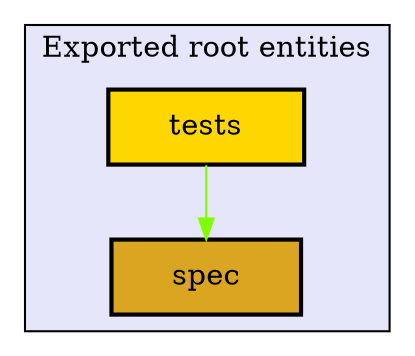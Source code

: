 digraph "Levels within Thentos.Backend.Api.SimpleSpec" {
    node [margin="0.4,0.1"
         ,style=filled];
    subgraph cluster_0 {
        graph [label="Exported root entities"
              ,style=filled
              ,fillcolor=lavender];
        1 [label=spec
          ,shape=box
          ,fillcolor=goldenrod
          ,style="filled,bold"];
        2 [label=tests
          ,shape=box
          ,fillcolor=gold
          ,style="filled,bold"];
    }
    2 -> 1 [penwidth=1
           ,color=chartreuse];
}
